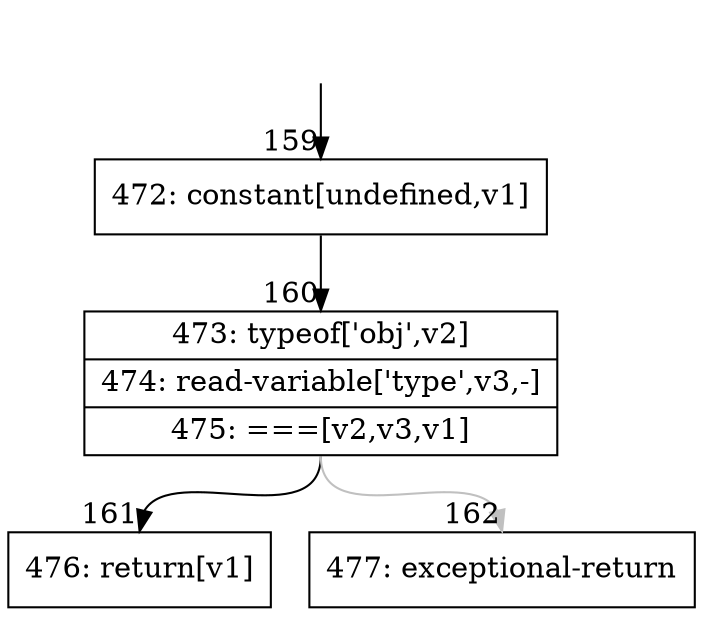 digraph {
rankdir="TD"
BB_entry14[shape=none,label=""];
BB_entry14 -> BB159 [tailport=s, headport=n, headlabel="    159"]
BB159 [shape=record label="{472: constant[undefined,v1]}" ] 
BB159 -> BB160 [tailport=s, headport=n, headlabel="      160"]
BB160 [shape=record label="{473: typeof['obj',v2]|474: read-variable['type',v3,-]|475: ===[v2,v3,v1]}" ] 
BB160 -> BB161 [tailport=s, headport=n, headlabel="      161"]
BB160 -> BB162 [tailport=s, headport=n, color=gray, headlabel="      162"]
BB161 [shape=record label="{476: return[v1]}" ] 
BB162 [shape=record label="{477: exceptional-return}" ] 
//#$~ 212
}
